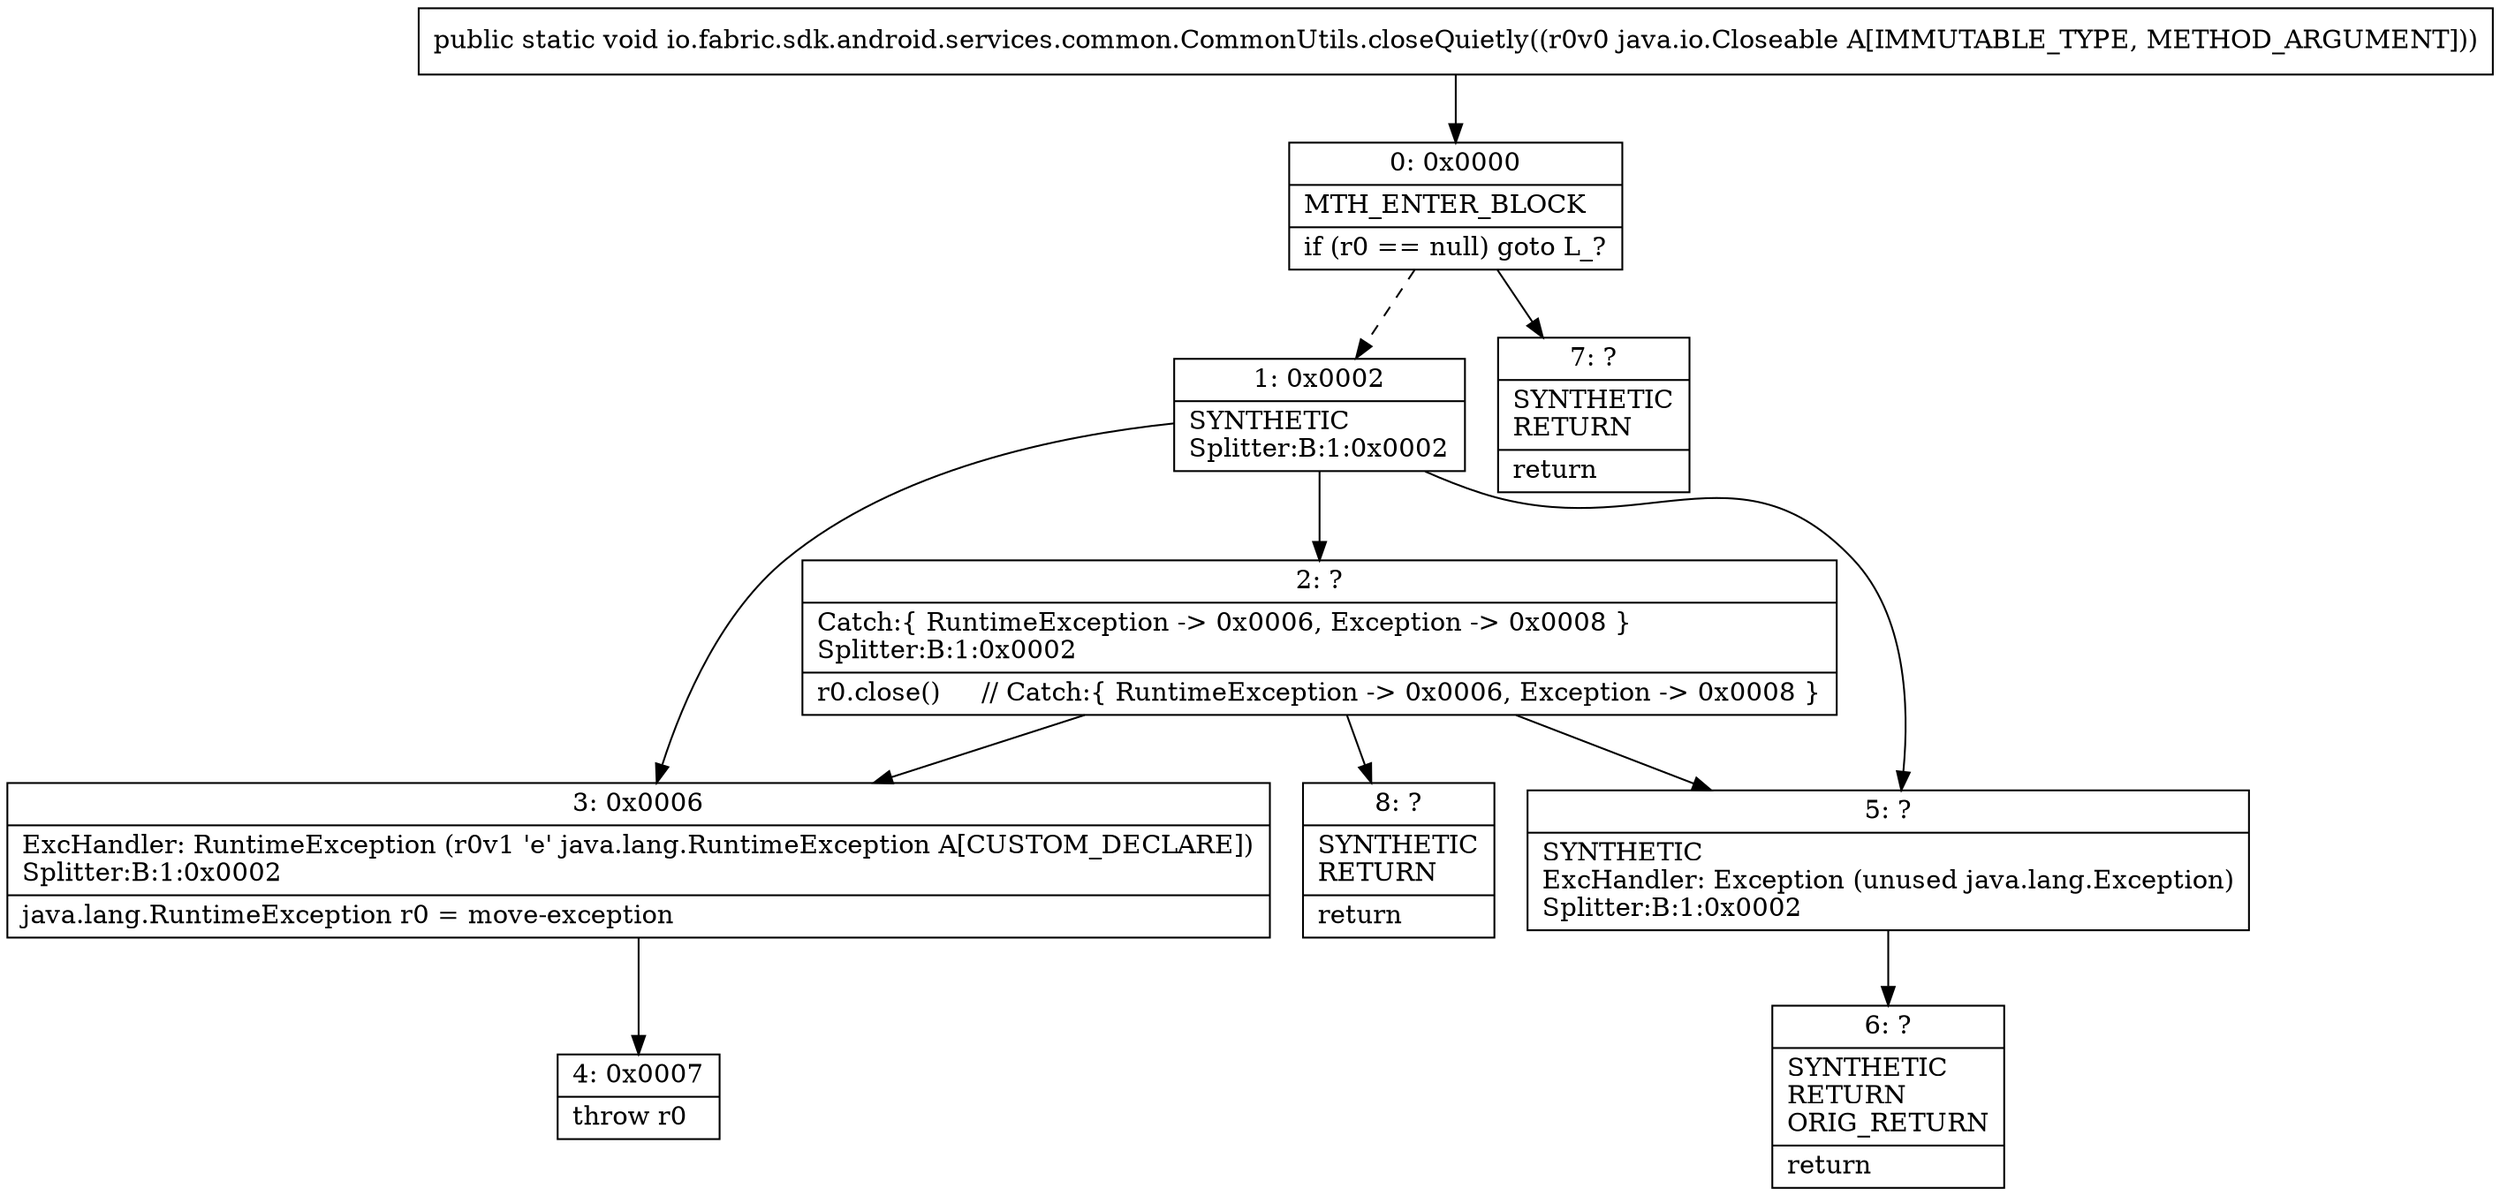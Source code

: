 digraph "CFG forio.fabric.sdk.android.services.common.CommonUtils.closeQuietly(Ljava\/io\/Closeable;)V" {
Node_0 [shape=record,label="{0\:\ 0x0000|MTH_ENTER_BLOCK\l|if (r0 == null) goto L_?\l}"];
Node_1 [shape=record,label="{1\:\ 0x0002|SYNTHETIC\lSplitter:B:1:0x0002\l}"];
Node_2 [shape=record,label="{2\:\ ?|Catch:\{ RuntimeException \-\> 0x0006, Exception \-\> 0x0008 \}\lSplitter:B:1:0x0002\l|r0.close()     \/\/ Catch:\{ RuntimeException \-\> 0x0006, Exception \-\> 0x0008 \}\l}"];
Node_3 [shape=record,label="{3\:\ 0x0006|ExcHandler: RuntimeException (r0v1 'e' java.lang.RuntimeException A[CUSTOM_DECLARE])\lSplitter:B:1:0x0002\l|java.lang.RuntimeException r0 = move\-exception\l}"];
Node_4 [shape=record,label="{4\:\ 0x0007|throw r0\l}"];
Node_5 [shape=record,label="{5\:\ ?|SYNTHETIC\lExcHandler: Exception (unused java.lang.Exception)\lSplitter:B:1:0x0002\l}"];
Node_6 [shape=record,label="{6\:\ ?|SYNTHETIC\lRETURN\lORIG_RETURN\l|return\l}"];
Node_7 [shape=record,label="{7\:\ ?|SYNTHETIC\lRETURN\l|return\l}"];
Node_8 [shape=record,label="{8\:\ ?|SYNTHETIC\lRETURN\l|return\l}"];
MethodNode[shape=record,label="{public static void io.fabric.sdk.android.services.common.CommonUtils.closeQuietly((r0v0 java.io.Closeable A[IMMUTABLE_TYPE, METHOD_ARGUMENT])) }"];
MethodNode -> Node_0;
Node_0 -> Node_1[style=dashed];
Node_0 -> Node_7;
Node_1 -> Node_2;
Node_1 -> Node_3;
Node_1 -> Node_5;
Node_2 -> Node_3;
Node_2 -> Node_5;
Node_2 -> Node_8;
Node_3 -> Node_4;
Node_5 -> Node_6;
}

